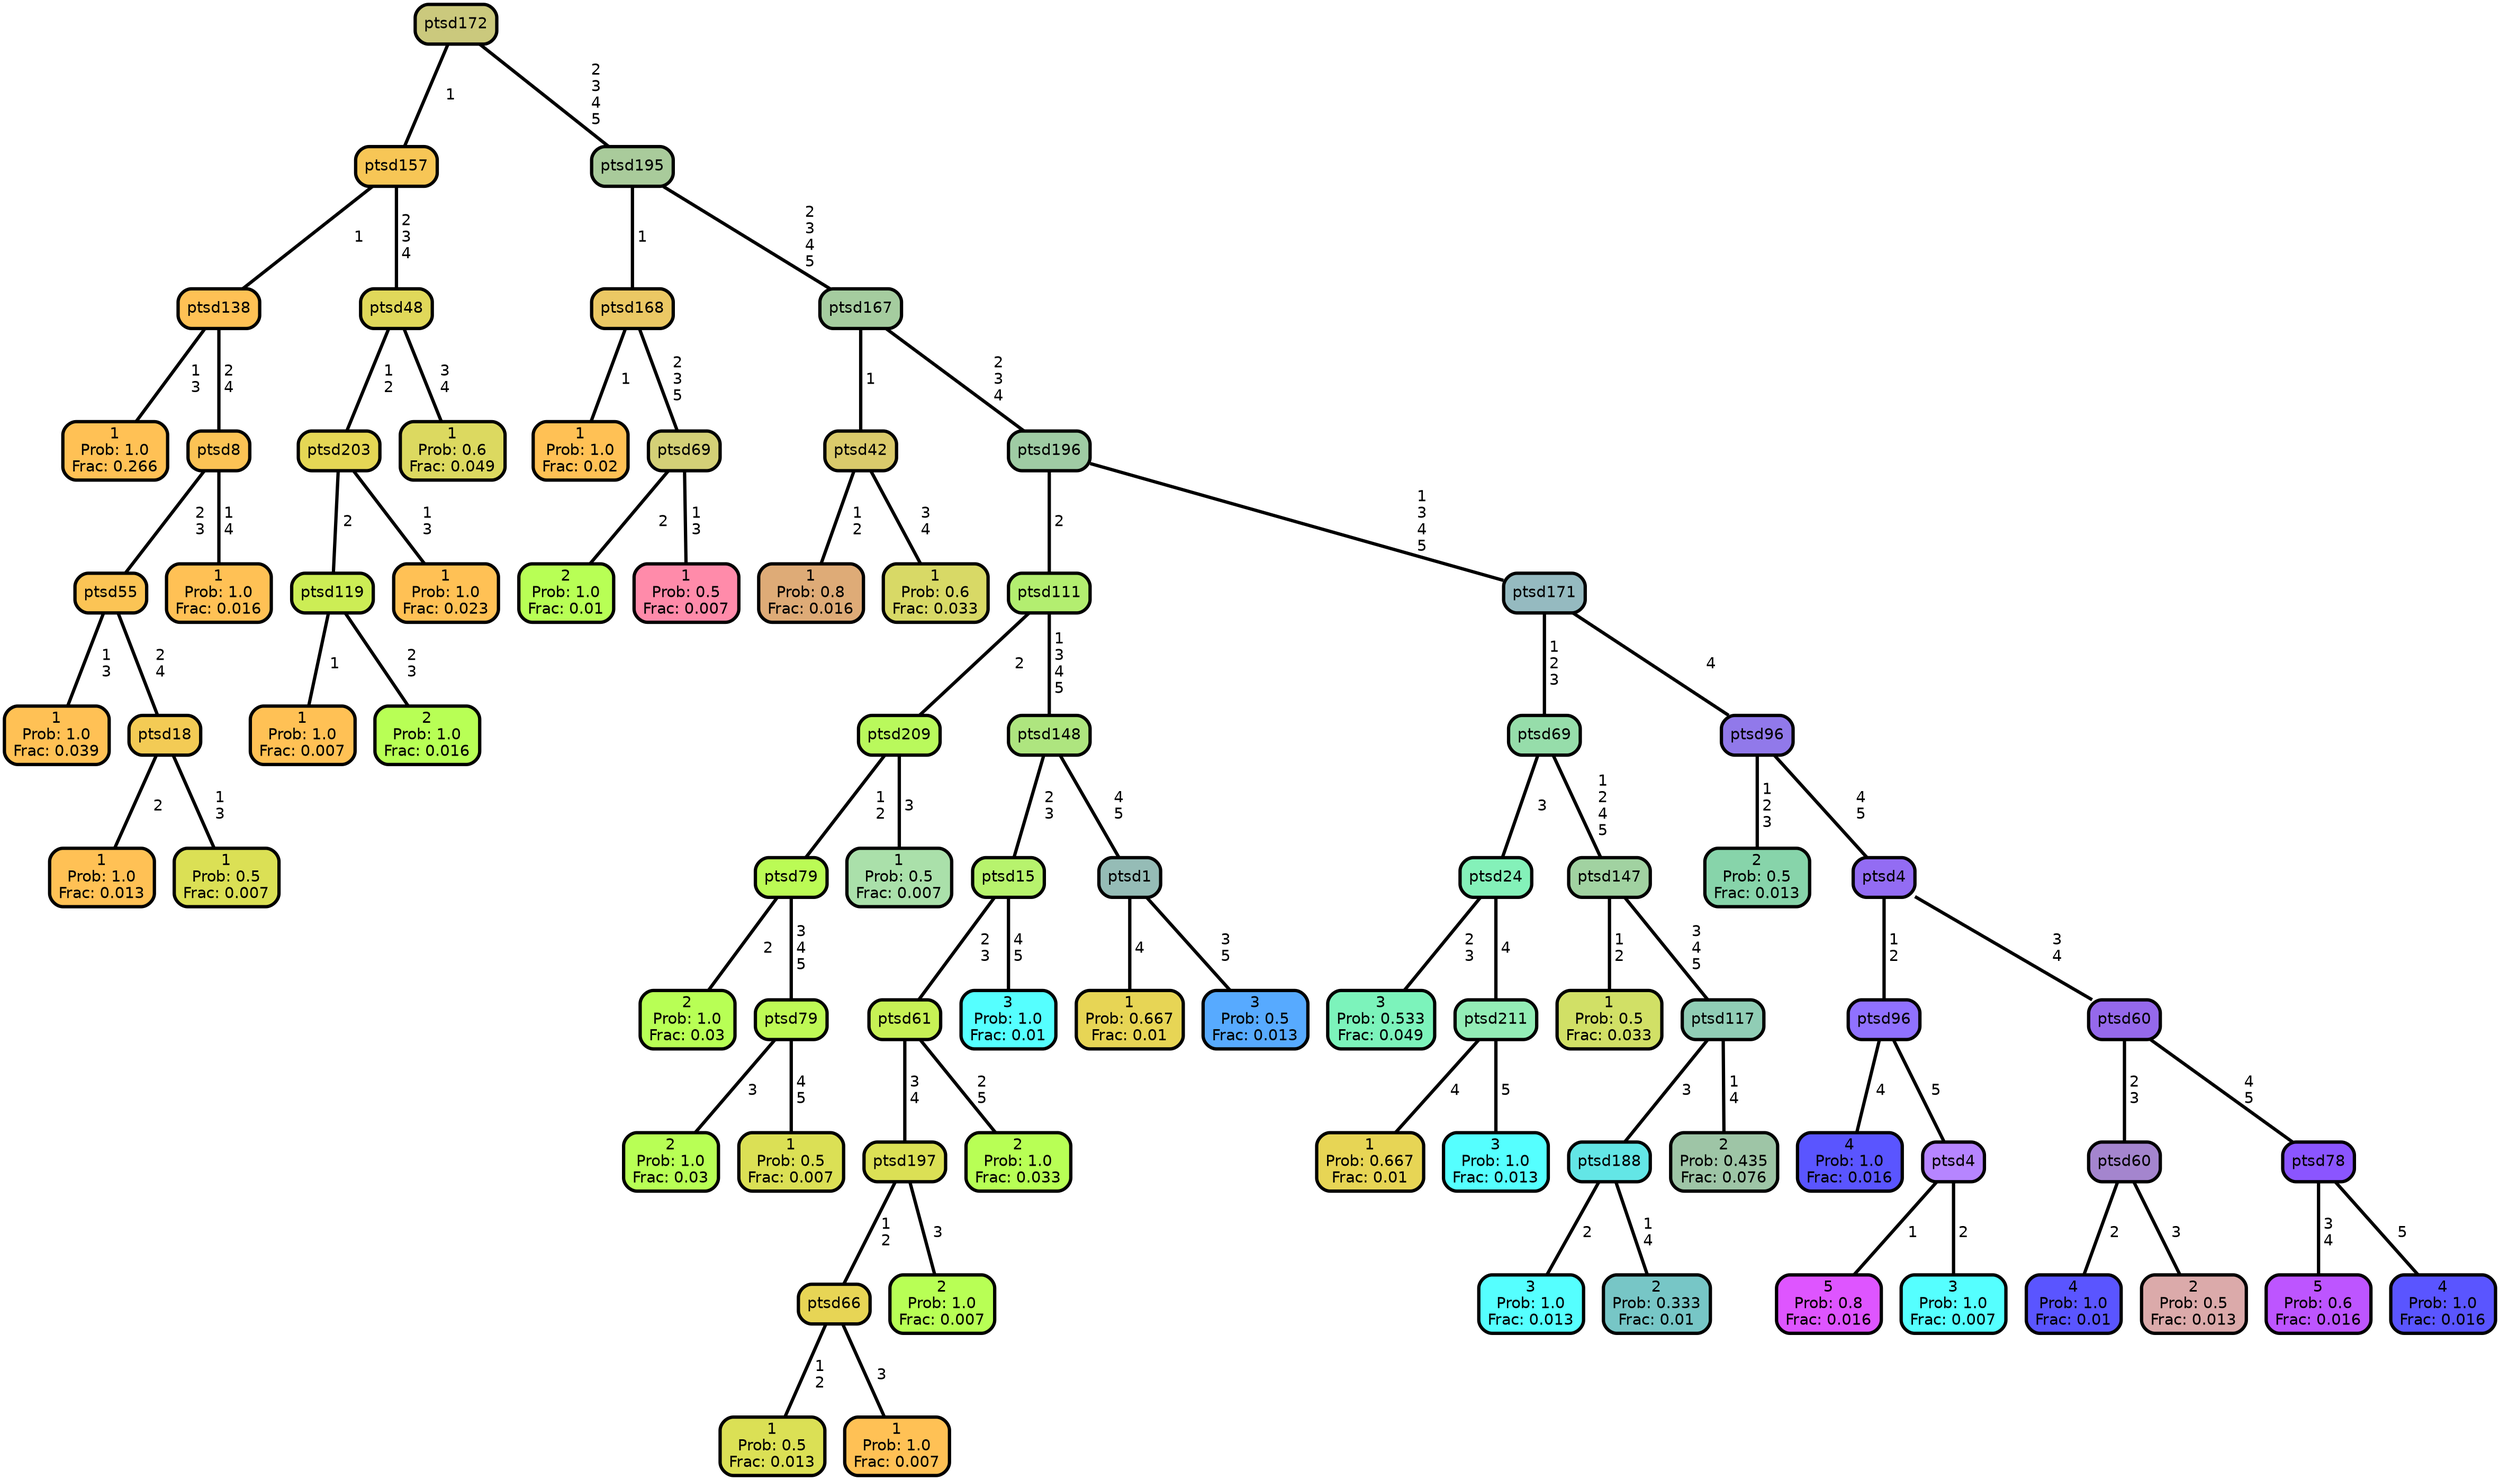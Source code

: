 graph Tree {
node [shape=box, style="filled, rounded",color="black",penwidth="3",fontcolor="black",                 fontname=helvetica] ;
graph [ranksep="0 equally", splines=straight,                 bgcolor=transparent, dpi=60] ;
edge [fontname=helvetica, color=black] ;
0 [label="1
Prob: 1.0
Frac: 0.266", fillcolor="#ffc155"] ;
1 [label="ptsd138",href=".//ptsd138.svg", fillcolor="#fec155"] ;
2 [label="1
Prob: 1.0
Frac: 0.039", fillcolor="#ffc155"] ;
3 [label="ptsd55",href=".//ptsd55.svg", fillcolor="#fbc455"] ;
4 [label="1
Prob: 1.0
Frac: 0.013", fillcolor="#ffc155"] ;
5 [label="ptsd18",href=".//ptsd18.svg", fillcolor="#f3cb55"] ;
6 [label="1
Prob: 0.5
Frac: 0.007", fillcolor="#dbe055"] ;
7 [label="ptsd8",href=".//ptsd8.svg", fillcolor="#fbc355"] ;
8 [label="1
Prob: 1.0
Frac: 0.016", fillcolor="#ffc155"] ;
9 [label="ptsd157",href=".//ptsd157.svg", fillcolor="#f7c656"] ;
10 [label="1
Prob: 1.0
Frac: 0.007", fillcolor="#ffc155"] ;
11 [label="ptsd119",href=".//ptsd119.svg", fillcolor="#cced55"] ;
12 [label="2
Prob: 1.0
Frac: 0.016", fillcolor="#b8ff55"] ;
13 [label="ptsd203",href=".//ptsd203.svg", fillcolor="#e5d755"] ;
14 [label="1
Prob: 1.0
Frac: 0.023", fillcolor="#ffc155"] ;
15 [label="ptsd48",href=".//ptsd48.svg", fillcolor="#e0d85a"] ;
16 [label="1
Prob: 0.6
Frac: 0.049", fillcolor="#dcd960"] ;
17 [label="ptsd172",href=".//ptsd172.svg", fillcolor="#cbc97d"] ;
18 [label="1
Prob: 1.0
Frac: 0.02", fillcolor="#ffc155"] ;
19 [label="ptsd168",href=".//ptsd168.svg", fillcolor="#ebc864"] ;
20 [label="2
Prob: 1.0
Frac: 0.01", fillcolor="#b8ff55"] ;
21 [label="ptsd69",href=".//ptsd69.svg", fillcolor="#d4d077"] ;
22 [label="1
Prob: 0.5
Frac: 0.007", fillcolor="#ff8baa"] ;
23 [label="ptsd195",href=".//ptsd195.svg", fillcolor="#a9cb9b"] ;
24 [label="1
Prob: 0.8
Frac: 0.016", fillcolor="#deab77"] ;
25 [label="ptsd42",href=".//ptsd42.svg", fillcolor="#daca6b"] ;
26 [label="1
Prob: 0.6
Frac: 0.033", fillcolor="#d8d966"] ;
27 [label="ptsd167",href=".//ptsd167.svg", fillcolor="#a5cc9f"] ;
28 [label="2
Prob: 1.0
Frac: 0.03", fillcolor="#b8ff55"] ;
29 [label="ptsd79",href=".//ptsd79.svg", fillcolor="#bbfb55"] ;
30 [label="2
Prob: 1.0
Frac: 0.03", fillcolor="#b8ff55"] ;
31 [label="ptsd79",href=".//ptsd79.svg", fillcolor="#bef955"] ;
32 [label="1
Prob: 0.5
Frac: 0.007", fillcolor="#dbe055"] ;
33 [label="ptsd209",href=".//ptsd209.svg", fillcolor="#b9f95c"] ;
34 [label="1
Prob: 0.5
Frac: 0.007", fillcolor="#aae0aa"] ;
35 [label="ptsd111",href=".//ptsd111.svg", fillcolor="#b3ee70"] ;
36 [label="1
Prob: 0.5
Frac: 0.013", fillcolor="#dbe055"] ;
37 [label="ptsd66",href=".//ptsd66.svg", fillcolor="#e7d555"] ;
38 [label="1
Prob: 1.0
Frac: 0.007", fillcolor="#ffc155"] ;
39 [label="ptsd197",href=".//ptsd197.svg", fillcolor="#dbe055"] ;
40 [label="2
Prob: 1.0
Frac: 0.007", fillcolor="#b8ff55"] ;
41 [label="ptsd61",href=".//ptsd61.svg", fillcolor="#c7f155"] ;
42 [label="2
Prob: 1.0
Frac: 0.033", fillcolor="#b8ff55"] ;
43 [label="ptsd15",href=".//ptsd15.svg", fillcolor="#b7f36d"] ;
44 [label="3
Prob: 1.0
Frac: 0.01", fillcolor="#55ffff"] ;
45 [label="ptsd148",href=".//ptsd148.svg", fillcolor="#aee57f"] ;
46 [label="1
Prob: 0.667
Frac: 0.01", fillcolor="#e7d555"] ;
47 [label="ptsd1",href=".//ptsd1.svg", fillcolor="#95bcb6"] ;
48 [label="3
Prob: 0.5
Frac: 0.013", fillcolor="#57aaff"] ;
49 [label="ptsd196",href=".//ptsd196.svg", fillcolor="#9fcca4"] ;
50 [label="3
Prob: 0.533
Frac: 0.049", fillcolor="#7cf3bb"] ;
51 [label="ptsd24",href=".//ptsd24.svg", fillcolor="#84f1b9"] ;
52 [label="1
Prob: 0.667
Frac: 0.01", fillcolor="#e7d555"] ;
53 [label="ptsd211",href=".//ptsd211.svg", fillcolor="#93edb6"] ;
54 [label="3
Prob: 1.0
Frac: 0.013", fillcolor="#55ffff"] ;
55 [label="ptsd69",href=".//ptsd69.svg", fillcolor="#96ddaa"] ;
56 [label="1
Prob: 0.5
Frac: 0.033", fillcolor="#d1e066"] ;
57 [label="ptsd147",href=".//ptsd147.svg", fillcolor="#a1d2a1"] ;
58 [label="3
Prob: 1.0
Frac: 0.013", fillcolor="#55ffff"] ;
59 [label="ptsd188",href=".//ptsd188.svg", fillcolor="#63e6e6"] ;
60 [label="2
Prob: 0.333
Frac: 0.01", fillcolor="#77c6c6"] ;
61 [label="ptsd117",href=".//ptsd117.svg", fillcolor="#90cdb5"] ;
62 [label="2
Prob: 0.435
Frac: 0.076", fillcolor="#9ec5a6"] ;
63 [label="ptsd171",href=".//ptsd171.svg", fillcolor="#95bac0"] ;
64 [label="2
Prob: 0.5
Frac: 0.013", fillcolor="#87d4aa"] ;
65 [label="ptsd96",href=".//ptsd96.svg", fillcolor="#9179ea"] ;
66 [label="4
Prob: 1.0
Frac: 0.016", fillcolor="#5a55ff"] ;
67 [label="ptsd96",href=".//ptsd96.svg", fillcolor="#9071ff"] ;
68 [label="5
Prob: 0.8
Frac: 0.016", fillcolor="#de55ff"] ;
69 [label="ptsd4",href=".//ptsd4.svg", fillcolor="#b685ff"] ;
70 [label="3
Prob: 1.0
Frac: 0.007", fillcolor="#55ffff"] ;
71 [label="ptsd4",href=".//ptsd4.svg", fillcolor="#936cf3"] ;
72 [label="4
Prob: 1.0
Frac: 0.01", fillcolor="#5a55ff"] ;
73 [label="ptsd60",href=".//ptsd60.svg", fillcolor="#a485ce"] ;
74 [label="2
Prob: 0.5
Frac: 0.013", fillcolor="#dbaaaa"] ;
75 [label="ptsd60",href=".//ptsd60.svg", fillcolor="#9569eb"] ;
76 [label="5
Prob: 0.6
Frac: 0.016", fillcolor="#bd55ff"] ;
77 [label="ptsd78",href=".//ptsd78.svg", fillcolor="#8b55ff"] ;
78 [label="4
Prob: 1.0
Frac: 0.016", fillcolor="#5a55ff"] ;
1 -- 0 [label=" 1\n 3",penwidth=3] ;
1 -- 7 [label=" 2\n 4",penwidth=3] ;
3 -- 2 [label=" 1\n 3",penwidth=3] ;
3 -- 5 [label=" 2\n 4",penwidth=3] ;
5 -- 4 [label=" 2",penwidth=3] ;
5 -- 6 [label=" 1\n 3",penwidth=3] ;
7 -- 3 [label=" 2\n 3",penwidth=3] ;
7 -- 8 [label=" 1\n 4",penwidth=3] ;
9 -- 1 [label=" 1",penwidth=3] ;
9 -- 15 [label=" 2\n 3\n 4",penwidth=3] ;
11 -- 10 [label=" 1",penwidth=3] ;
11 -- 12 [label=" 2\n 3",penwidth=3] ;
13 -- 11 [label=" 2",penwidth=3] ;
13 -- 14 [label=" 1\n 3",penwidth=3] ;
15 -- 13 [label=" 1\n 2",penwidth=3] ;
15 -- 16 [label=" 3\n 4",penwidth=3] ;
17 -- 9 [label=" 1",penwidth=3] ;
17 -- 23 [label=" 2\n 3\n 4\n 5",penwidth=3] ;
19 -- 18 [label=" 1",penwidth=3] ;
19 -- 21 [label=" 2\n 3\n 5",penwidth=3] ;
21 -- 20 [label=" 2",penwidth=3] ;
21 -- 22 [label=" 1\n 3",penwidth=3] ;
23 -- 19 [label=" 1",penwidth=3] ;
23 -- 27 [label=" 2\n 3\n 4\n 5",penwidth=3] ;
25 -- 24 [label=" 1\n 2",penwidth=3] ;
25 -- 26 [label=" 3\n 4",penwidth=3] ;
27 -- 25 [label=" 1",penwidth=3] ;
27 -- 49 [label=" 2\n 3\n 4",penwidth=3] ;
29 -- 28 [label=" 2",penwidth=3] ;
29 -- 31 [label=" 3\n 4\n 5",penwidth=3] ;
31 -- 30 [label=" 3",penwidth=3] ;
31 -- 32 [label=" 4\n 5",penwidth=3] ;
33 -- 29 [label=" 1\n 2",penwidth=3] ;
33 -- 34 [label=" 3",penwidth=3] ;
35 -- 33 [label=" 2",penwidth=3] ;
35 -- 45 [label=" 1\n 3\n 4\n 5",penwidth=3] ;
37 -- 36 [label=" 1\n 2",penwidth=3] ;
37 -- 38 [label=" 3",penwidth=3] ;
39 -- 37 [label=" 1\n 2",penwidth=3] ;
39 -- 40 [label=" 3",penwidth=3] ;
41 -- 39 [label=" 3\n 4",penwidth=3] ;
41 -- 42 [label=" 2\n 5",penwidth=3] ;
43 -- 41 [label=" 2\n 3",penwidth=3] ;
43 -- 44 [label=" 4\n 5",penwidth=3] ;
45 -- 43 [label=" 2\n 3",penwidth=3] ;
45 -- 47 [label=" 4\n 5",penwidth=3] ;
47 -- 46 [label=" 4",penwidth=3] ;
47 -- 48 [label=" 3\n 5",penwidth=3] ;
49 -- 35 [label=" 2",penwidth=3] ;
49 -- 63 [label=" 1\n 3\n 4\n 5",penwidth=3] ;
51 -- 50 [label=" 2\n 3",penwidth=3] ;
51 -- 53 [label=" 4",penwidth=3] ;
53 -- 52 [label=" 4",penwidth=3] ;
53 -- 54 [label=" 5",penwidth=3] ;
55 -- 51 [label=" 3",penwidth=3] ;
55 -- 57 [label=" 1\n 2\n 4\n 5",penwidth=3] ;
57 -- 56 [label=" 1\n 2",penwidth=3] ;
57 -- 61 [label=" 3\n 4\n 5",penwidth=3] ;
59 -- 58 [label=" 2",penwidth=3] ;
59 -- 60 [label=" 1\n 4",penwidth=3] ;
61 -- 59 [label=" 3",penwidth=3] ;
61 -- 62 [label=" 1\n 4",penwidth=3] ;
63 -- 55 [label=" 1\n 2\n 3",penwidth=3] ;
63 -- 65 [label=" 4",penwidth=3] ;
65 -- 64 [label=" 1\n 2\n 3",penwidth=3] ;
65 -- 71 [label=" 4\n 5",penwidth=3] ;
67 -- 66 [label=" 4",penwidth=3] ;
67 -- 69 [label=" 5",penwidth=3] ;
69 -- 68 [label=" 1",penwidth=3] ;
69 -- 70 [label=" 2",penwidth=3] ;
71 -- 67 [label=" 1\n 2",penwidth=3] ;
71 -- 75 [label=" 3\n 4",penwidth=3] ;
73 -- 72 [label=" 2",penwidth=3] ;
73 -- 74 [label=" 3",penwidth=3] ;
75 -- 73 [label=" 2\n 3",penwidth=3] ;
75 -- 77 [label=" 4\n 5",penwidth=3] ;
77 -- 76 [label=" 3\n 4",penwidth=3] ;
77 -- 78 [label=" 5",penwidth=3] ;
{rank = same;}}